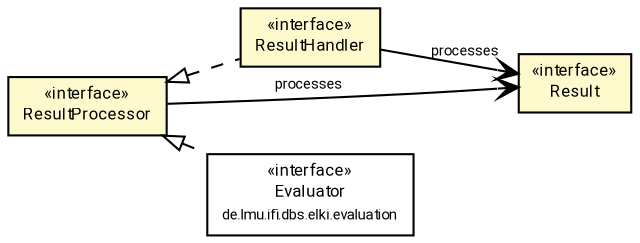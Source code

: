 #!/usr/local/bin/dot
#
# Class diagram 
# Generated by UMLGraph version R5_7_2-60-g0e99a6 (http://www.spinellis.gr/umlgraph/)
#

digraph G {
	graph [fontnames="svg"]
	edge [fontname="Roboto",fontsize=7,labelfontname="Roboto",labelfontsize=7,color="black"];
	node [fontname="Roboto",fontcolor="black",fontsize=8,shape=plaintext,margin=0,width=0,height=0];
	nodesep=0.15;
	ranksep=0.25;
	rankdir=LR;
	// de.lmu.ifi.dbs.elki.result.ResultHandler
	c8946371 [label=<<table title="de.lmu.ifi.dbs.elki.result.ResultHandler" border="0" cellborder="1" cellspacing="0" cellpadding="2" bgcolor="LemonChiffon" href="ResultHandler.html" target="_parent">
		<tr><td><table border="0" cellspacing="0" cellpadding="1">
		<tr><td align="center" balign="center"> &#171;interface&#187; </td></tr>
		<tr><td align="center" balign="center"> <font face="Roboto">ResultHandler</font> </td></tr>
		</table></td></tr>
		</table>>, URL="ResultHandler.html"];
	// de.lmu.ifi.dbs.elki.result.ResultProcessor
	c8946434 [label=<<table title="de.lmu.ifi.dbs.elki.result.ResultProcessor" border="0" cellborder="1" cellspacing="0" cellpadding="2" bgcolor="lemonChiffon" href="ResultProcessor.html" target="_parent">
		<tr><td><table border="0" cellspacing="0" cellpadding="1">
		<tr><td align="center" balign="center"> &#171;interface&#187; </td></tr>
		<tr><td align="center" balign="center"> <font face="Roboto">ResultProcessor</font> </td></tr>
		</table></td></tr>
		</table>>, URL="ResultProcessor.html"];
	// de.lmu.ifi.dbs.elki.result.Result
	c8946435 [label=<<table title="de.lmu.ifi.dbs.elki.result.Result" border="0" cellborder="1" cellspacing="0" cellpadding="2" bgcolor="LemonChiffon" href="Result.html" target="_parent">
		<tr><td><table border="0" cellspacing="0" cellpadding="1">
		<tr><td align="center" balign="center"> &#171;interface&#187; </td></tr>
		<tr><td align="center" balign="center"> <font face="Roboto">Result</font> </td></tr>
		</table></td></tr>
		</table>>, URL="Result.html"];
	// de.lmu.ifi.dbs.elki.evaluation.Evaluator
	c8946464 [label=<<table title="de.lmu.ifi.dbs.elki.evaluation.Evaluator" border="0" cellborder="1" cellspacing="0" cellpadding="2" href="../evaluation/Evaluator.html" target="_parent">
		<tr><td><table border="0" cellspacing="0" cellpadding="1">
		<tr><td align="center" balign="center"> &#171;interface&#187; </td></tr>
		<tr><td align="center" balign="center"> <font face="Roboto">Evaluator</font> </td></tr>
		<tr><td align="center" balign="center"> <font face="Roboto" point-size="7.0">de.lmu.ifi.dbs.elki.evaluation</font> </td></tr>
		</table></td></tr>
		</table>>, URL="../evaluation/Evaluator.html"];
	// de.lmu.ifi.dbs.elki.result.ResultHandler implements de.lmu.ifi.dbs.elki.result.ResultProcessor
	c8946434 -> c8946371 [arrowtail=empty,style=dashed,dir=back,weight=9];
	// de.lmu.ifi.dbs.elki.result.ResultHandler navassoc de.lmu.ifi.dbs.elki.result.Result
	c8946371 -> c8946435 [arrowhead=open,weight=1,label="processes"];
	// de.lmu.ifi.dbs.elki.result.ResultProcessor navassoc de.lmu.ifi.dbs.elki.result.Result
	c8946434 -> c8946435 [arrowhead=open,weight=1,label="processes"];
	// de.lmu.ifi.dbs.elki.evaluation.Evaluator implements de.lmu.ifi.dbs.elki.result.ResultProcessor
	c8946434 -> c8946464 [arrowtail=empty,style=dashed,dir=back,weight=9];
}

